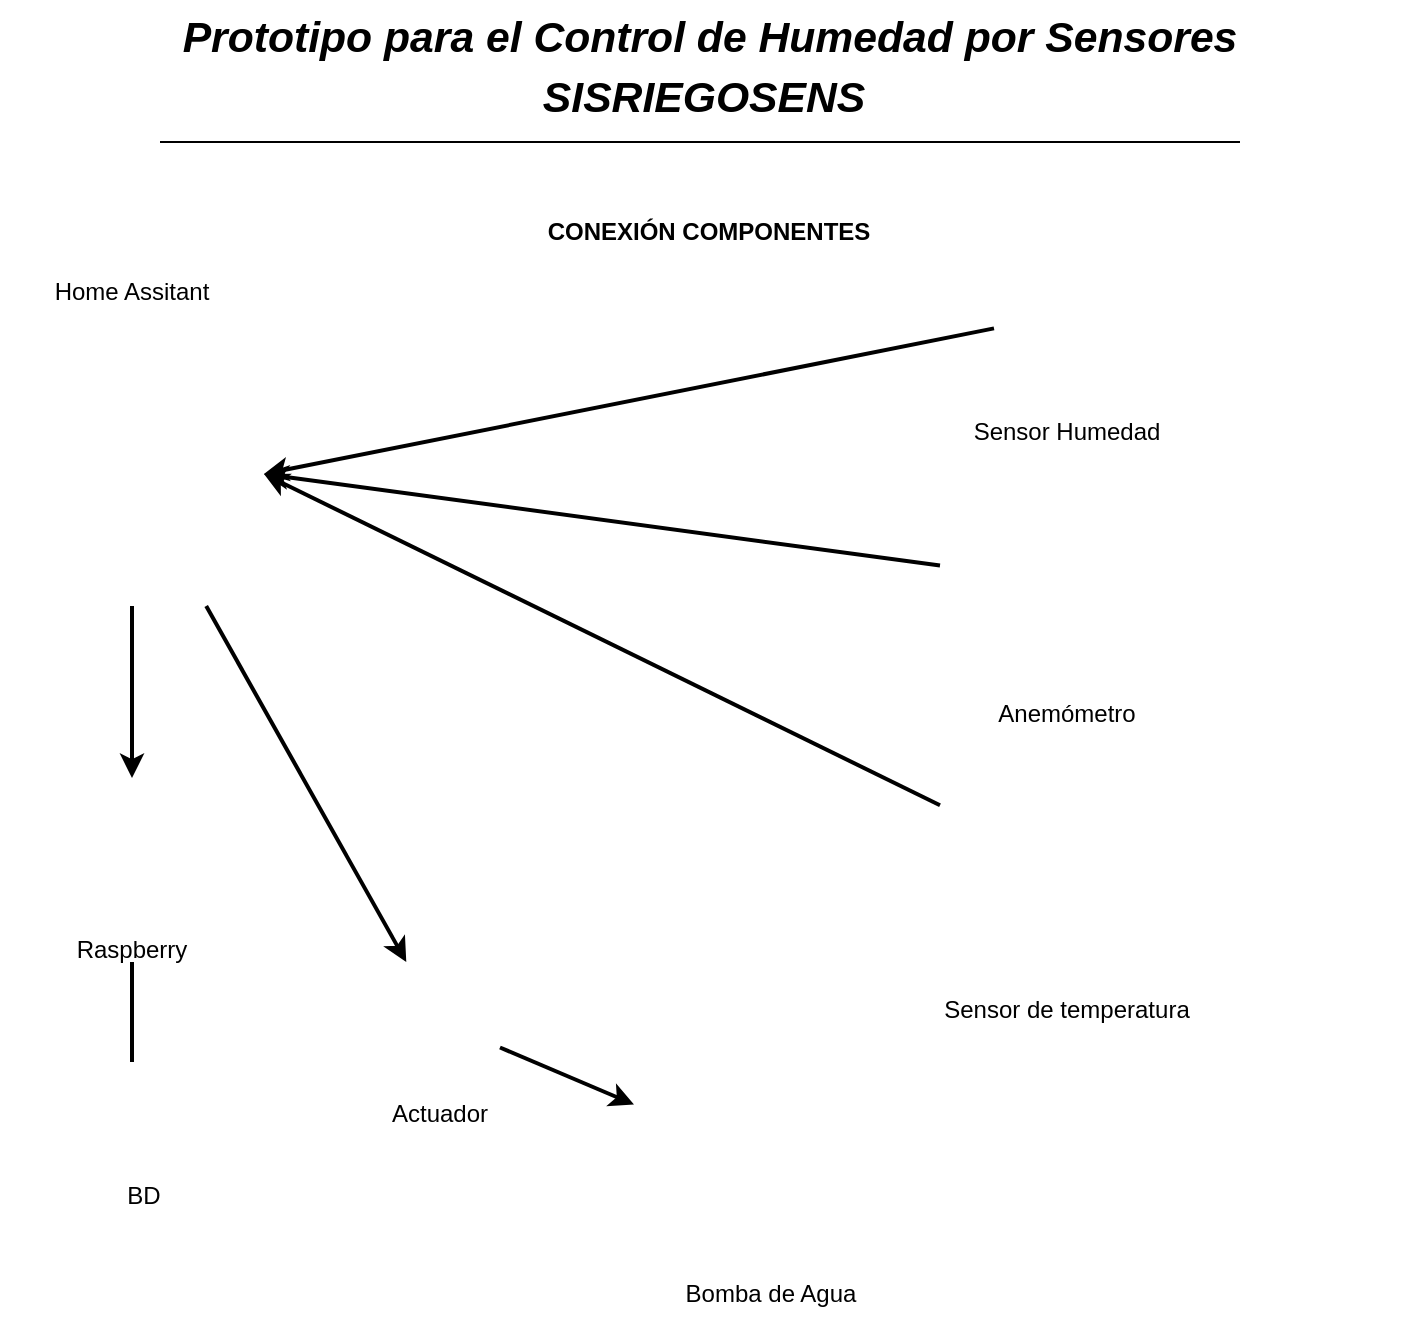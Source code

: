 <mxfile version="26.2.14">
  <diagram name="Página-1" id="NTAjbC9_13Zbezv6L1jL">
    <mxGraphModel dx="872" dy="481" grid="1" gridSize="10" guides="1" tooltips="1" connect="1" arrows="1" fold="1" page="1" pageScale="1" pageWidth="827" pageHeight="1169" math="0" shadow="0">
      <root>
        <mxCell id="0" />
        <mxCell id="1" parent="0" />
        <mxCell id="h0HM0mi5Yc5l8cANAMUc-1" value="&lt;b&gt;CONEXIÓN COMPONENTES&lt;/b&gt;" style="text;html=1;align=center;verticalAlign=middle;whiteSpace=wrap;rounded=0;" vertex="1" parent="1">
          <mxGeometry x="202" y="110" width="445" height="30" as="geometry" />
        </mxCell>
        <mxCell id="h0HM0mi5Yc5l8cANAMUc-2" value="&lt;div style=&quot;-webkit-user-drag: none; -webkit-tap-highlight-color: transparent; margin: 0px; padding: 0px; user-select: text; clear: both; cursor: text; overflow: visible; position: relative; direction: ltr; color: rgb(0, 0, 0); font-family: &amp;quot;Segoe UI&amp;quot;, &amp;quot;Segoe UI Web&amp;quot;, Arial, Verdana, sans-serif; text-align: start;&quot; class=&quot;OutlineElement Ltr SCXW107485866 BCX0&quot;&gt;&lt;p style=&quot;-webkit-user-drag: none; -webkit-tap-highlight-color: transparent; margin: 5.267px 0px 0px; padding: 0px; user-select: text; overflow-wrap: break-word; white-space-collapse: preserve; vertical-align: baseline; font-kerning: none; color: windowtext; text-align: center;&quot; class=&quot;Paragraph SCXW107485866 BCX0&quot;&gt;&lt;span style=&quot;-webkit-user-drag: none; -webkit-tap-highlight-color: transparent; margin: 0px; padding: 0px; user-select: text; font-size: 16pt; font-style: italic; line-height: 25px; font-family: Arial, Arial_EmbeddedFont, Arial_MSFontService, sans-serif; font-weight: bold; background-color: light-dark(#ffffff, var(--ge-dark-color, #121212)); font-variant-ligatures: none !important;&quot; class=&quot;TextRun SCXW107485866 BCX0&quot; lang=&quot;ES-ES&quot; data-contrast=&quot;auto&quot;&gt;Prototipo para el Control de Humedad por Sensores&lt;/span&gt;&lt;/p&gt;&lt;p style=&quot;-webkit-user-drag: none; -webkit-tap-highlight-color: transparent; margin: 5.267px 0px 0px; padding: 0px; user-select: text; overflow-wrap: break-word; white-space-collapse: preserve; vertical-align: baseline; font-kerning: none; color: windowtext; text-align: center;&quot; class=&quot;Paragraph SCXW107485866 BCX0&quot;&gt;&lt;span style=&quot;-webkit-user-drag: none; -webkit-tap-highlight-color: transparent; margin: 0px; padding: 0px; user-select: text; font-size: 16pt; font-style: italic; line-height: 25px; font-family: Arial, Arial_EmbeddedFont, Arial_MSFontService, sans-serif; font-weight: bold; background-color: light-dark(#ffffff, var(--ge-dark-color, #121212)); font-variant-ligatures: none !important;&quot; class=&quot;TextRun SCXW107485866 BCX0&quot; lang=&quot;ES-ES&quot; data-contrast=&quot;auto&quot;&gt;SISRIEGOSENS &lt;/span&gt;&lt;/p&gt;&lt;/div&gt;" style="text;html=1;align=center;verticalAlign=middle;whiteSpace=wrap;rounded=0;fillColor=default;fillStyle=dashed;" vertex="1" parent="1">
          <mxGeometry x="75" y="10" width="700" height="60" as="geometry" />
        </mxCell>
        <mxCell id="h0HM0mi5Yc5l8cANAMUc-3" value="" style="endArrow=none;html=1;rounded=0;" edge="1" parent="1">
          <mxGeometry width="50" height="50" relative="1" as="geometry">
            <mxPoint x="150" y="80" as="sourcePoint" />
            <mxPoint x="690" y="80" as="targetPoint" />
            <Array as="points">
              <mxPoint x="430" y="80" />
            </Array>
          </mxGeometry>
        </mxCell>
        <mxCell id="h0HM0mi5Yc5l8cANAMUc-11" style="edgeStyle=orthogonalEdgeStyle;rounded=0;orthogonalLoop=1;jettySize=auto;html=1;strokeWidth=2;" edge="1" parent="1" source="h0HM0mi5Yc5l8cANAMUc-4" target="h0HM0mi5Yc5l8cANAMUc-8">
          <mxGeometry relative="1" as="geometry" />
        </mxCell>
        <mxCell id="h0HM0mi5Yc5l8cANAMUc-24" style="rounded=0;orthogonalLoop=1;jettySize=auto;html=1;strokeWidth=2;" edge="1" parent="1" source="h0HM0mi5Yc5l8cANAMUc-4" target="h0HM0mi5Yc5l8cANAMUc-23">
          <mxGeometry relative="1" as="geometry" />
        </mxCell>
        <mxCell id="h0HM0mi5Yc5l8cANAMUc-4" value="" style="shape=image;verticalLabelPosition=bottom;labelBackgroundColor=default;verticalAlign=top;aspect=fixed;imageAspect=0;image=https://upload.wikimedia.org/wikipedia/en/thumb/4/49/Home_Assistant_logo_%282023%29.svg/1200px-Home_Assistant_logo_%282023%29.svg.png;" vertex="1" parent="1">
          <mxGeometry x="70" y="180" width="132" height="132" as="geometry" />
        </mxCell>
        <mxCell id="h0HM0mi5Yc5l8cANAMUc-29" style="edgeStyle=orthogonalEdgeStyle;rounded=0;orthogonalLoop=1;jettySize=auto;html=1;entryX=0.5;entryY=0;entryDx=0;entryDy=0;endArrow=none;startFill=0;strokeWidth=2;" edge="1" parent="1" source="h0HM0mi5Yc5l8cANAMUc-8" target="h0HM0mi5Yc5l8cANAMUc-28">
          <mxGeometry relative="1" as="geometry" />
        </mxCell>
        <mxCell id="h0HM0mi5Yc5l8cANAMUc-8" value="" style="shape=image;verticalLabelPosition=bottom;labelBackgroundColor=default;verticalAlign=top;aspect=fixed;imageAspect=0;image=https://brandlogos.net/wp-content/uploads/2020/09/raspberry-pi-logo-512x512.png;" vertex="1" parent="1">
          <mxGeometry x="90" y="398" width="92" height="92" as="geometry" />
        </mxCell>
        <mxCell id="h0HM0mi5Yc5l8cANAMUc-13" style="rounded=0;orthogonalLoop=1;jettySize=auto;html=1;entryX=1;entryY=0.5;entryDx=0;entryDy=0;strokeWidth=2;" edge="1" parent="1" source="h0HM0mi5Yc5l8cANAMUc-12" target="h0HM0mi5Yc5l8cANAMUc-4">
          <mxGeometry relative="1" as="geometry" />
        </mxCell>
        <mxCell id="h0HM0mi5Yc5l8cANAMUc-12" value="" style="shape=image;verticalLabelPosition=bottom;labelBackgroundColor=default;verticalAlign=top;aspect=fixed;imageAspect=0;image=https://cdn-icons-png.flaticon.com/512/728/728093.png;" vertex="1" parent="1">
          <mxGeometry x="567" y="130" width="72" height="72" as="geometry" />
        </mxCell>
        <mxCell id="h0HM0mi5Yc5l8cANAMUc-19" style="rounded=0;orthogonalLoop=1;jettySize=auto;html=1;entryX=1;entryY=0.5;entryDx=0;entryDy=0;strokeWidth=2;" edge="1" parent="1" source="h0HM0mi5Yc5l8cANAMUc-18" target="h0HM0mi5Yc5l8cANAMUc-4">
          <mxGeometry relative="1" as="geometry" />
        </mxCell>
        <mxCell id="h0HM0mi5Yc5l8cANAMUc-18" value="" style="shape=image;verticalLabelPosition=bottom;labelBackgroundColor=default;verticalAlign=top;aspect=fixed;imageAspect=0;image=https://img.freepik.com/vector-premium/icono-bandera-brisa-fuerte-establecido-velocidad-viento-ventilador-calcetin-viento-simbolo-vectorial-cielo-estilo-negro-lleno-delineado-senal-advertencia-meteorologica_268104-6621.jpg;clipPath=inset(27% 22.33% 28% 21.33%);" vertex="1" parent="1">
          <mxGeometry x="540" y="250" width="126" height="100.651" as="geometry" />
        </mxCell>
        <mxCell id="h0HM0mi5Yc5l8cANAMUc-21" style="rounded=0;orthogonalLoop=1;jettySize=auto;html=1;entryX=1;entryY=0.5;entryDx=0;entryDy=0;strokeWidth=2;" edge="1" parent="1" source="h0HM0mi5Yc5l8cANAMUc-20" target="h0HM0mi5Yc5l8cANAMUc-4">
          <mxGeometry relative="1" as="geometry" />
        </mxCell>
        <mxCell id="h0HM0mi5Yc5l8cANAMUc-20" value="" style="shape=image;verticalLabelPosition=bottom;labelBackgroundColor=default;verticalAlign=top;aspect=fixed;imageAspect=0;image=https://img.freepik.com/vector-premium/icono-termometro-o-simbolo-o-emblema-temperatura-vector-e-ilustracion_231786-4041.jpg;clipPath=inset(18.33% 13.33% 18.33% 13.33%);" vertex="1" parent="1">
          <mxGeometry x="540" y="390" width="115.79" height="100" as="geometry" />
        </mxCell>
        <mxCell id="h0HM0mi5Yc5l8cANAMUc-26" style="rounded=0;orthogonalLoop=1;jettySize=auto;html=1;strokeWidth=2;" edge="1" parent="1" source="h0HM0mi5Yc5l8cANAMUc-23" target="h0HM0mi5Yc5l8cANAMUc-25">
          <mxGeometry relative="1" as="geometry" />
        </mxCell>
        <mxCell id="h0HM0mi5Yc5l8cANAMUc-23" value="" style="shape=image;verticalLabelPosition=bottom;labelBackgroundColor=default;verticalAlign=top;aspect=fixed;imageAspect=0;image=https://www.andiar.com/5262-large_default/pegatina-boton-interruptor.jpg;" vertex="1" parent="1">
          <mxGeometry x="260" y="490" width="60" height="60" as="geometry" />
        </mxCell>
        <mxCell id="h0HM0mi5Yc5l8cANAMUc-25" value="" style="shape=image;verticalLabelPosition=bottom;labelBackgroundColor=default;verticalAlign=top;aspect=fixed;imageAspect=0;image=https://cdn-icons-png.flaticon.com/512/5220/5220449.png;" vertex="1" parent="1">
          <mxGeometry x="387" y="529" width="112" height="112" as="geometry" />
        </mxCell>
        <mxCell id="h0HM0mi5Yc5l8cANAMUc-28" value="" style="shape=image;verticalLabelPosition=bottom;labelBackgroundColor=default;verticalAlign=top;aspect=fixed;imageAspect=0;image=https://cdn-icons-png.flaticon.com/512/1420/1420398.png;" vertex="1" parent="1">
          <mxGeometry x="110" y="540" width="52" height="52" as="geometry" />
        </mxCell>
        <mxCell id="h0HM0mi5Yc5l8cANAMUc-30" value="Bomba de Agua" style="text;html=1;align=center;verticalAlign=middle;resizable=0;points=[];autosize=1;strokeColor=none;fillColor=none;" vertex="1" parent="1">
          <mxGeometry x="400" y="641" width="110" height="30" as="geometry" />
        </mxCell>
        <mxCell id="h0HM0mi5Yc5l8cANAMUc-31" value="Sensor de temperatura" style="text;html=1;align=center;verticalAlign=middle;resizable=0;points=[];autosize=1;strokeColor=none;fillColor=none;" vertex="1" parent="1">
          <mxGeometry x="528" y="499" width="150" height="30" as="geometry" />
        </mxCell>
        <mxCell id="h0HM0mi5Yc5l8cANAMUc-32" value="Anemómetro" style="text;html=1;align=center;verticalAlign=middle;resizable=0;points=[];autosize=1;strokeColor=none;fillColor=none;" vertex="1" parent="1">
          <mxGeometry x="558" y="350.65" width="90" height="30" as="geometry" />
        </mxCell>
        <mxCell id="h0HM0mi5Yc5l8cANAMUc-33" value="Sensor Humedad" style="text;html=1;align=center;verticalAlign=middle;resizable=0;points=[];autosize=1;strokeColor=none;fillColor=none;" vertex="1" parent="1">
          <mxGeometry x="543" y="210.0" width="120" height="30" as="geometry" />
        </mxCell>
        <mxCell id="h0HM0mi5Yc5l8cANAMUc-34" value="Home Assitant" style="text;html=1;align=center;verticalAlign=middle;whiteSpace=wrap;rounded=0;" vertex="1" parent="1">
          <mxGeometry x="84" y="140" width="104" height="30" as="geometry" />
        </mxCell>
        <mxCell id="h0HM0mi5Yc5l8cANAMUc-35" value="Raspberry" style="text;html=1;align=center;verticalAlign=middle;whiteSpace=wrap;rounded=0;" vertex="1" parent="1">
          <mxGeometry x="84" y="469" width="104" height="30" as="geometry" />
        </mxCell>
        <mxCell id="h0HM0mi5Yc5l8cANAMUc-36" value="BD" style="text;html=1;align=center;verticalAlign=middle;whiteSpace=wrap;rounded=0;" vertex="1" parent="1">
          <mxGeometry x="90" y="592" width="104" height="30" as="geometry" />
        </mxCell>
        <mxCell id="h0HM0mi5Yc5l8cANAMUc-37" value="Actuador" style="text;html=1;align=center;verticalAlign=middle;whiteSpace=wrap;rounded=0;" vertex="1" parent="1">
          <mxGeometry x="238" y="551" width="104" height="30" as="geometry" />
        </mxCell>
      </root>
    </mxGraphModel>
  </diagram>
</mxfile>
